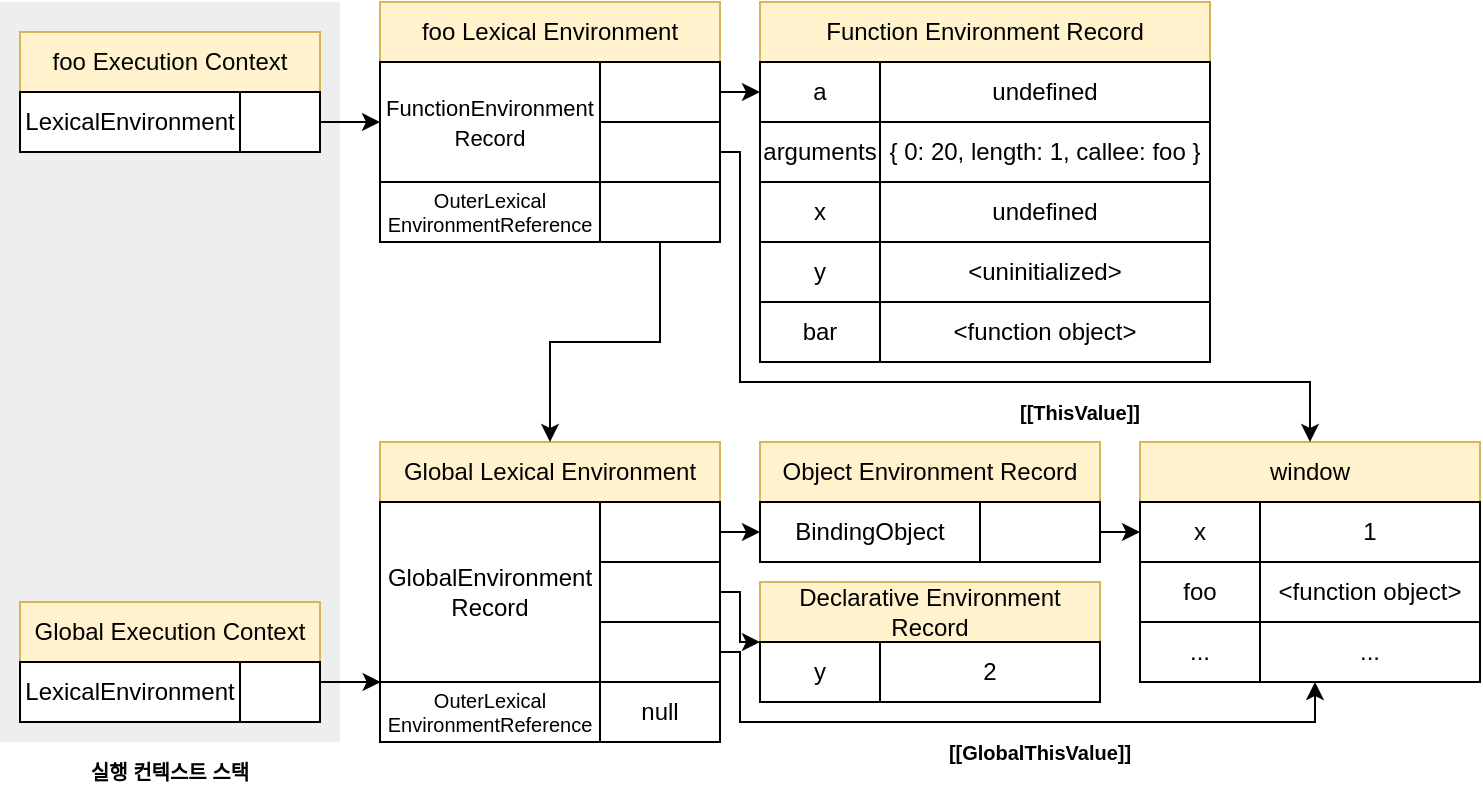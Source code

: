 <mxfile version="18.0.1" type="device"><diagram id="TXenhhoOdAPJpsG0tOha" name="페이지-1"><mxGraphModel dx="1106" dy="836" grid="1" gridSize="10" guides="1" tooltips="1" connect="1" arrows="1" fold="1" page="1" pageScale="1" pageWidth="827" pageHeight="1169" math="0" shadow="0"><root><mxCell id="0"/><mxCell id="1" parent="0"/><mxCell id="uptKe7yCBR2b-7v0pMK6-2" value="" style="rounded=0;whiteSpace=wrap;html=1;fontSize=10;fillColor=#eeeeee;strokeColor=none;" parent="1" vertex="1"><mxGeometry x="40" y="260" width="170" height="370" as="geometry"/></mxCell><mxCell id="uptKe7yCBR2b-7v0pMK6-3" value="Global Lexical Environment" style="rounded=0;whiteSpace=wrap;html=1;fillColor=#fff2cc;strokeColor=#d6b656;" parent="1" vertex="1"><mxGeometry x="230" y="480" width="170" height="30" as="geometry"/></mxCell><mxCell id="uptKe7yCBR2b-7v0pMK6-4" style="edgeStyle=orthogonalEdgeStyle;rounded=0;orthogonalLoop=1;jettySize=auto;html=1;exitX=1;exitY=0.5;exitDx=0;exitDy=0;entryX=0;entryY=0;entryDx=0;entryDy=0;fontSize=10;startArrow=none;startFill=0;" parent="1" source="uptKe7yCBR2b-7v0pMK6-5" target="uptKe7yCBR2b-7v0pMK6-24" edge="1"><mxGeometry relative="1" as="geometry"><Array as="points"><mxPoint x="410" y="555"/><mxPoint x="410" y="580"/></Array></mxGeometry></mxCell><mxCell id="uptKe7yCBR2b-7v0pMK6-5" value="" style="rounded=0;whiteSpace=wrap;html=1;" parent="1" vertex="1"><mxGeometry x="340" y="540" width="60" height="30" as="geometry"/></mxCell><mxCell id="uptKe7yCBR2b-7v0pMK6-6" value="GlobalEnvironment&lt;br&gt;Record" style="rounded=0;whiteSpace=wrap;html=1;" parent="1" vertex="1"><mxGeometry x="230" y="510" width="110" height="90" as="geometry"/></mxCell><mxCell id="uptKe7yCBR2b-7v0pMK6-7" style="edgeStyle=orthogonalEdgeStyle;rounded=0;orthogonalLoop=1;jettySize=auto;html=1;exitX=1;exitY=0.5;exitDx=0;exitDy=0;entryX=0.25;entryY=1;entryDx=0;entryDy=0;fontSize=10;startArrow=none;startFill=0;" parent="1" source="uptKe7yCBR2b-7v0pMK6-8" target="uptKe7yCBR2b-7v0pMK6-31" edge="1"><mxGeometry relative="1" as="geometry"><Array as="points"><mxPoint x="410" y="585"/><mxPoint x="410" y="620"/><mxPoint x="697" y="620"/></Array></mxGeometry></mxCell><mxCell id="uptKe7yCBR2b-7v0pMK6-8" value="" style="rounded=0;whiteSpace=wrap;html=1;" parent="1" vertex="1"><mxGeometry x="340" y="570" width="60" height="30" as="geometry"/></mxCell><mxCell id="uptKe7yCBR2b-7v0pMK6-9" value="&lt;font style=&quot;font-size: 10px;&quot;&gt;OuterLexical&lt;br style=&quot;font-size: 10px;&quot;&gt;EnvironmentReference&lt;/font&gt;" style="rounded=0;whiteSpace=wrap;html=1;fontSize=10;" parent="1" vertex="1"><mxGeometry x="230" y="600" width="110" height="30" as="geometry"/></mxCell><mxCell id="uptKe7yCBR2b-7v0pMK6-10" value="Global Execution Context" style="rounded=0;whiteSpace=wrap;html=1;fillColor=#fff2cc;strokeColor=#d6b656;" parent="1" vertex="1"><mxGeometry x="50" y="560" width="150" height="30" as="geometry"/></mxCell><mxCell id="uptKe7yCBR2b-7v0pMK6-11" value="" style="rounded=0;whiteSpace=wrap;html=1;" parent="1" vertex="1"><mxGeometry x="160" y="590" width="40" height="30" as="geometry"/></mxCell><mxCell id="uptKe7yCBR2b-7v0pMK6-12" value="LexicalEnvironment" style="rounded=0;whiteSpace=wrap;html=1;" parent="1" vertex="1"><mxGeometry x="50" y="590" width="110" height="30" as="geometry"/></mxCell><mxCell id="uptKe7yCBR2b-7v0pMK6-13" style="edgeStyle=orthogonalEdgeStyle;rounded=0;orthogonalLoop=1;jettySize=auto;html=1;exitX=1;exitY=0.5;exitDx=0;exitDy=0;entryX=0;entryY=0.5;entryDx=0;entryDy=0;fontSize=10;startArrow=none;startFill=0;" parent="1" source="uptKe7yCBR2b-7v0pMK6-14" target="uptKe7yCBR2b-7v0pMK6-19" edge="1"><mxGeometry relative="1" as="geometry"/></mxCell><mxCell id="uptKe7yCBR2b-7v0pMK6-14" value="" style="rounded=0;whiteSpace=wrap;html=1;" parent="1" vertex="1"><mxGeometry x="340" y="510" width="60" height="30" as="geometry"/></mxCell><mxCell id="uptKe7yCBR2b-7v0pMK6-15" value="null" style="rounded=0;whiteSpace=wrap;html=1;" parent="1" vertex="1"><mxGeometry x="340" y="600" width="60" height="30" as="geometry"/></mxCell><mxCell id="uptKe7yCBR2b-7v0pMK6-16" value="" style="endArrow=classic;html=1;rounded=0;fontSize=10;exitX=1;exitY=0.5;exitDx=0;exitDy=0;entryX=0.003;entryY=0.167;entryDx=0;entryDy=0;entryPerimeter=0;" parent="1" edge="1"><mxGeometry width="50" height="50" relative="1" as="geometry"><mxPoint x="200" y="600" as="sourcePoint"/><mxPoint x="230.33" y="600.01" as="targetPoint"/></mxGeometry></mxCell><mxCell id="uptKe7yCBR2b-7v0pMK6-17" value="&lt;b&gt;실행 컨텍스트 스택&lt;/b&gt;" style="text;html=1;strokeColor=none;fillColor=none;align=center;verticalAlign=middle;whiteSpace=wrap;rounded=0;fontSize=10;" parent="1" vertex="1"><mxGeometry x="75" y="630" width="100" height="30" as="geometry"/></mxCell><mxCell id="uptKe7yCBR2b-7v0pMK6-18" value="Object Environment Record" style="rounded=0;whiteSpace=wrap;html=1;fillColor=#fff2cc;strokeColor=#d6b656;" parent="1" vertex="1"><mxGeometry x="420" y="480" width="170" height="30" as="geometry"/></mxCell><mxCell id="uptKe7yCBR2b-7v0pMK6-19" value="BindingObject" style="rounded=0;whiteSpace=wrap;html=1;" parent="1" vertex="1"><mxGeometry x="420" y="510" width="110" height="30" as="geometry"/></mxCell><mxCell id="uptKe7yCBR2b-7v0pMK6-20" style="edgeStyle=orthogonalEdgeStyle;rounded=0;orthogonalLoop=1;jettySize=auto;html=1;exitX=1;exitY=0.5;exitDx=0;exitDy=0;entryX=0;entryY=0.5;entryDx=0;entryDy=0;" parent="1" source="uptKe7yCBR2b-7v0pMK6-21" target="uptKe7yCBR2b-7v0pMK6-27" edge="1"><mxGeometry relative="1" as="geometry"/></mxCell><mxCell id="uptKe7yCBR2b-7v0pMK6-21" value="" style="rounded=0;whiteSpace=wrap;html=1;" parent="1" vertex="1"><mxGeometry x="530" y="510" width="60" height="30" as="geometry"/></mxCell><mxCell id="uptKe7yCBR2b-7v0pMK6-22" value="Declarative Environment Record" style="rounded=0;whiteSpace=wrap;html=1;fillColor=#fff2cc;strokeColor=#d6b656;" parent="1" vertex="1"><mxGeometry x="420" y="550" width="170" height="30" as="geometry"/></mxCell><mxCell id="uptKe7yCBR2b-7v0pMK6-23" value="2" style="rounded=0;whiteSpace=wrap;html=1;" parent="1" vertex="1"><mxGeometry x="480" y="580" width="110" height="30" as="geometry"/></mxCell><mxCell id="uptKe7yCBR2b-7v0pMK6-24" value="y" style="rounded=0;whiteSpace=wrap;html=1;" parent="1" vertex="1"><mxGeometry x="420" y="580" width="60" height="30" as="geometry"/></mxCell><mxCell id="uptKe7yCBR2b-7v0pMK6-25" value="window" style="rounded=0;whiteSpace=wrap;html=1;fillColor=#fff2cc;strokeColor=#d6b656;" parent="1" vertex="1"><mxGeometry x="610" y="480" width="170" height="30" as="geometry"/></mxCell><mxCell id="uptKe7yCBR2b-7v0pMK6-26" value="1" style="rounded=0;whiteSpace=wrap;html=1;" parent="1" vertex="1"><mxGeometry x="670" y="510" width="110" height="30" as="geometry"/></mxCell><mxCell id="uptKe7yCBR2b-7v0pMK6-27" value="x" style="rounded=0;whiteSpace=wrap;html=1;" parent="1" vertex="1"><mxGeometry x="610" y="510" width="60" height="30" as="geometry"/></mxCell><mxCell id="uptKe7yCBR2b-7v0pMK6-28" value="foo" style="rounded=0;whiteSpace=wrap;html=1;" parent="1" vertex="1"><mxGeometry x="610" y="540" width="60" height="30" as="geometry"/></mxCell><mxCell id="uptKe7yCBR2b-7v0pMK6-29" value="..." style="rounded=0;whiteSpace=wrap;html=1;" parent="1" vertex="1"><mxGeometry x="610" y="570" width="60" height="30" as="geometry"/></mxCell><mxCell id="uptKe7yCBR2b-7v0pMK6-30" value="&amp;lt;function object&amp;gt;" style="rounded=0;whiteSpace=wrap;html=1;" parent="1" vertex="1"><mxGeometry x="670" y="540" width="110" height="30" as="geometry"/></mxCell><mxCell id="uptKe7yCBR2b-7v0pMK6-31" value="..." style="rounded=0;whiteSpace=wrap;html=1;" parent="1" vertex="1"><mxGeometry x="670" y="570" width="110" height="30" as="geometry"/></mxCell><mxCell id="uptKe7yCBR2b-7v0pMK6-32" value="&lt;b&gt;[[GlobalThisValue]]&lt;/b&gt;" style="text;html=1;strokeColor=none;fillColor=none;align=center;verticalAlign=middle;whiteSpace=wrap;rounded=0;fontSize=10;" parent="1" vertex="1"><mxGeometry x="510" y="620" width="100" height="30" as="geometry"/></mxCell><mxCell id="uptKe7yCBR2b-7v0pMK6-33" value="foo Execution Context" style="rounded=0;whiteSpace=wrap;html=1;fillColor=#fff2cc;strokeColor=#d6b656;" parent="1" vertex="1"><mxGeometry x="50" y="275" width="150" height="30" as="geometry"/></mxCell><mxCell id="uptKe7yCBR2b-7v0pMK6-57" style="edgeStyle=orthogonalEdgeStyle;rounded=0;orthogonalLoop=1;jettySize=auto;html=1;exitX=1;exitY=0.5;exitDx=0;exitDy=0;entryX=0;entryY=0.5;entryDx=0;entryDy=0;fontSize=11;" parent="1" source="uptKe7yCBR2b-7v0pMK6-34" target="uptKe7yCBR2b-7v0pMK6-38" edge="1"><mxGeometry relative="1" as="geometry"/></mxCell><mxCell id="uptKe7yCBR2b-7v0pMK6-34" value="" style="rounded=0;whiteSpace=wrap;html=1;" parent="1" vertex="1"><mxGeometry x="160" y="305" width="40" height="30" as="geometry"/></mxCell><mxCell id="uptKe7yCBR2b-7v0pMK6-35" value="LexicalEnvironment" style="rounded=0;whiteSpace=wrap;html=1;" parent="1" vertex="1"><mxGeometry x="50" y="305" width="110" height="30" as="geometry"/></mxCell><mxCell id="uptKe7yCBR2b-7v0pMK6-36" value="foo Lexical Environment" style="rounded=0;whiteSpace=wrap;html=1;fillColor=#fff2cc;strokeColor=#d6b656;" parent="1" vertex="1"><mxGeometry x="230" y="260" width="170" height="30" as="geometry"/></mxCell><mxCell id="uptKe7yCBR2b-7v0pMK6-38" value="&lt;font style=&quot;font-size: 11px;&quot;&gt;FunctionEnvironment&lt;br&gt;Record&lt;/font&gt;" style="rounded=0;whiteSpace=wrap;html=1;" parent="1" vertex="1"><mxGeometry x="230" y="290" width="110" height="60" as="geometry"/></mxCell><mxCell id="uptKe7yCBR2b-7v0pMK6-39" value="" style="rounded=0;whiteSpace=wrap;html=1;" parent="1" vertex="1"><mxGeometry x="340" y="320" width="60" height="30" as="geometry"/></mxCell><mxCell id="uptKe7yCBR2b-7v0pMK6-40" value="&lt;font style=&quot;font-size: 10px;&quot;&gt;OuterLexical&lt;br style=&quot;font-size: 10px;&quot;&gt;EnvironmentReference&lt;/font&gt;" style="rounded=0;whiteSpace=wrap;html=1;fontSize=10;" parent="1" vertex="1"><mxGeometry x="230" y="350" width="110" height="30" as="geometry"/></mxCell><mxCell id="uptKe7yCBR2b-7v0pMK6-58" style="edgeStyle=orthogonalEdgeStyle;rounded=0;orthogonalLoop=1;jettySize=auto;html=1;exitX=1;exitY=0.5;exitDx=0;exitDy=0;entryX=0;entryY=0.5;entryDx=0;entryDy=0;fontSize=11;" parent="1" source="uptKe7yCBR2b-7v0pMK6-41" target="uptKe7yCBR2b-7v0pMK6-45" edge="1"><mxGeometry relative="1" as="geometry"/></mxCell><mxCell id="uptKe7yCBR2b-7v0pMK6-41" value="" style="rounded=0;whiteSpace=wrap;html=1;" parent="1" vertex="1"><mxGeometry x="340" y="290" width="60" height="30" as="geometry"/></mxCell><mxCell id="uptKe7yCBR2b-7v0pMK6-55" style="edgeStyle=orthogonalEdgeStyle;rounded=0;orthogonalLoop=1;jettySize=auto;html=1;exitX=1;exitY=0.5;exitDx=0;exitDy=0;entryX=0.5;entryY=0;entryDx=0;entryDy=0;fontSize=11;" parent="1" source="uptKe7yCBR2b-7v0pMK6-39" target="uptKe7yCBR2b-7v0pMK6-25" edge="1"><mxGeometry relative="1" as="geometry"><Array as="points"><mxPoint x="410" y="335"/><mxPoint x="410" y="450"/><mxPoint x="695" y="450"/></Array></mxGeometry></mxCell><mxCell id="uptKe7yCBR2b-7v0pMK6-56" style="edgeStyle=orthogonalEdgeStyle;rounded=0;orthogonalLoop=1;jettySize=auto;html=1;exitX=0.5;exitY=1;exitDx=0;exitDy=0;entryX=0.5;entryY=0;entryDx=0;entryDy=0;fontSize=11;" parent="1" source="uptKe7yCBR2b-7v0pMK6-42" target="uptKe7yCBR2b-7v0pMK6-3" edge="1"><mxGeometry relative="1" as="geometry"/></mxCell><mxCell id="uptKe7yCBR2b-7v0pMK6-42" value="" style="rounded=0;whiteSpace=wrap;html=1;" parent="1" vertex="1"><mxGeometry x="340" y="350" width="60" height="30" as="geometry"/></mxCell><mxCell id="uptKe7yCBR2b-7v0pMK6-43" value="Function Environment Record" style="rounded=0;whiteSpace=wrap;html=1;fillColor=#fff2cc;strokeColor=#d6b656;" parent="1" vertex="1"><mxGeometry x="420" y="260" width="225" height="30" as="geometry"/></mxCell><mxCell id="uptKe7yCBR2b-7v0pMK6-44" value="undefined" style="rounded=0;whiteSpace=wrap;html=1;" parent="1" vertex="1"><mxGeometry x="480" y="290" width="165" height="30" as="geometry"/></mxCell><mxCell id="uptKe7yCBR2b-7v0pMK6-45" value="a" style="rounded=0;whiteSpace=wrap;html=1;" parent="1" vertex="1"><mxGeometry x="420" y="290" width="60" height="30" as="geometry"/></mxCell><mxCell id="uptKe7yCBR2b-7v0pMK6-46" value="arguments" style="rounded=0;whiteSpace=wrap;html=1;" parent="1" vertex="1"><mxGeometry x="420" y="320" width="60" height="30" as="geometry"/></mxCell><mxCell id="uptKe7yCBR2b-7v0pMK6-47" value="x" style="rounded=0;whiteSpace=wrap;html=1;" parent="1" vertex="1"><mxGeometry x="420" y="350" width="60" height="30" as="geometry"/></mxCell><mxCell id="uptKe7yCBR2b-7v0pMK6-48" value="{ 0: 20, length: 1, callee: foo }" style="rounded=0;whiteSpace=wrap;html=1;" parent="1" vertex="1"><mxGeometry x="480" y="320" width="165" height="30" as="geometry"/></mxCell><mxCell id="uptKe7yCBR2b-7v0pMK6-49" value="undefined" style="rounded=0;whiteSpace=wrap;html=1;" parent="1" vertex="1"><mxGeometry x="480" y="350" width="165" height="30" as="geometry"/></mxCell><mxCell id="uptKe7yCBR2b-7v0pMK6-50" value="y" style="rounded=0;whiteSpace=wrap;html=1;" parent="1" vertex="1"><mxGeometry x="420" y="380" width="60" height="30" as="geometry"/></mxCell><mxCell id="uptKe7yCBR2b-7v0pMK6-51" value="bar" style="rounded=0;whiteSpace=wrap;html=1;" parent="1" vertex="1"><mxGeometry x="420" y="410" width="60" height="30" as="geometry"/></mxCell><mxCell id="uptKe7yCBR2b-7v0pMK6-52" value="&amp;lt;uninitialized&amp;gt;" style="rounded=0;whiteSpace=wrap;html=1;" parent="1" vertex="1"><mxGeometry x="480" y="380" width="165" height="30" as="geometry"/></mxCell><mxCell id="uptKe7yCBR2b-7v0pMK6-53" value="&amp;lt;function object&amp;gt;" style="rounded=0;whiteSpace=wrap;html=1;" parent="1" vertex="1"><mxGeometry x="480" y="410" width="165" height="30" as="geometry"/></mxCell><mxCell id="uptKe7yCBR2b-7v0pMK6-54" value="&lt;b&gt;[[ThisValue]]&lt;/b&gt;" style="text;html=1;strokeColor=none;fillColor=none;align=center;verticalAlign=middle;whiteSpace=wrap;rounded=0;fontSize=10;" parent="1" vertex="1"><mxGeometry x="530" y="450" width="100" height="30" as="geometry"/></mxCell></root></mxGraphModel></diagram></mxfile>
